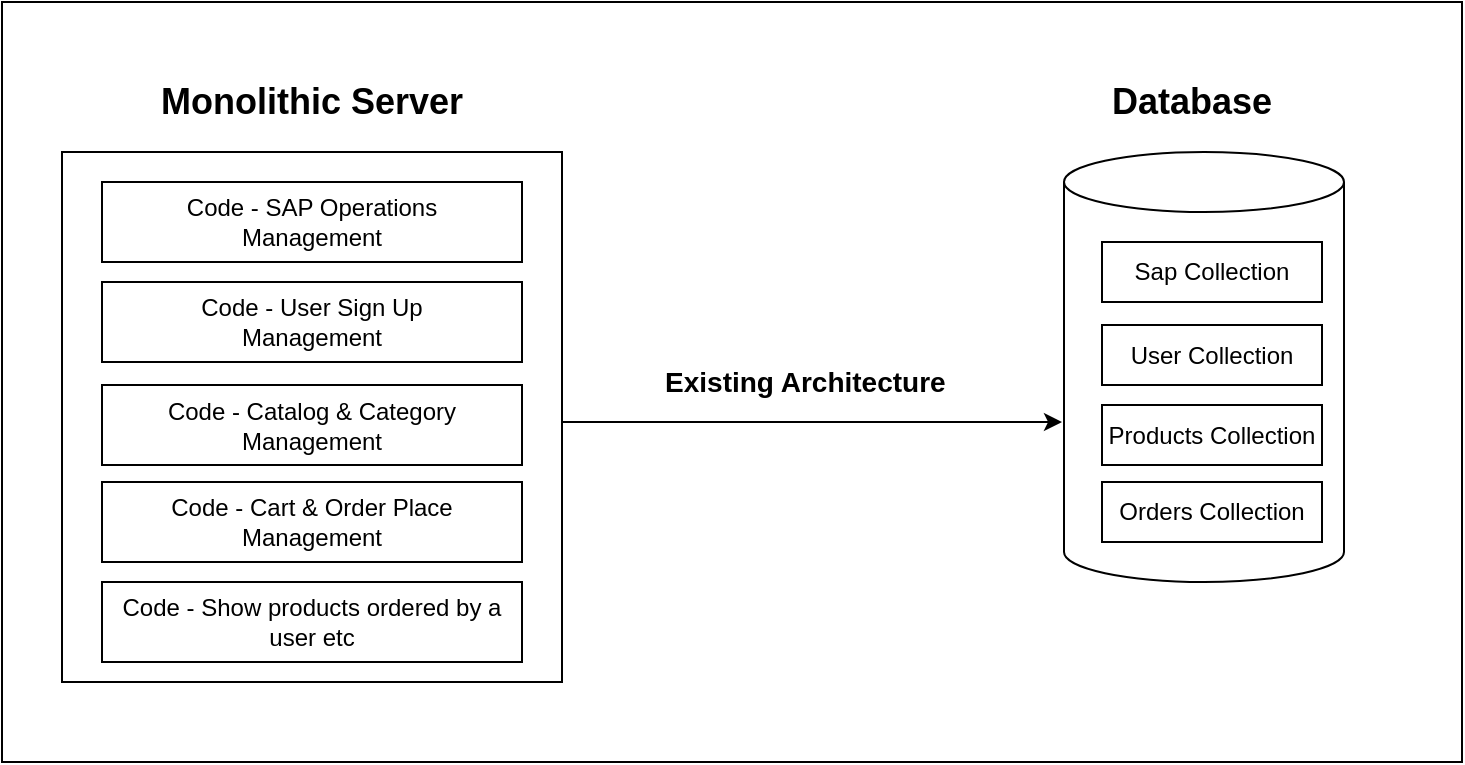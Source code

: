 <mxfile version="15.0.6" type="github" pages="7">
  <diagram id="RQTpZrV_3dNGmgOiUjFt" name="Monolythic">
    <mxGraphModel dx="1370" dy="913" grid="1" gridSize="10" guides="1" tooltips="1" connect="1" arrows="1" fold="1" page="1" pageScale="1" pageWidth="1169" pageHeight="827" math="0" shadow="0">
      <root>
        <mxCell id="0" />
        <mxCell id="1" parent="0" />
        <mxCell id="S8abGQb_4WX1yg5Xlo2L-37" value="&amp;nbsp;&amp;nbsp;&amp;nbsp;&amp;nbsp;&amp;nbsp;&amp;nbsp;&amp;nbsp;&amp;nbsp;&amp;nbsp;&amp;nbsp;&amp;nbsp;&amp;nbsp;&amp;nbsp;&amp;nbsp;&amp;nbsp;&amp;nbsp;&amp;nbsp;&amp;nbsp;&amp;nbsp;&amp;nbsp;&amp;nbsp; &lt;font style=&quot;font-size: 14px&quot;&gt;&lt;b&gt;Existing Architecture&lt;br&gt;&lt;/b&gt;&lt;/font&gt;" style="rounded=0;whiteSpace=wrap;html=1;fillColor=none;" vertex="1" parent="1">
          <mxGeometry x="210" y="180" width="730" height="380" as="geometry" />
        </mxCell>
        <mxCell id="S8abGQb_4WX1yg5Xlo2L-12" style="edgeStyle=orthogonalEdgeStyle;rounded=0;orthogonalLoop=1;jettySize=auto;html=1;" edge="1" parent="1" source="S8abGQb_4WX1yg5Xlo2L-11">
          <mxGeometry relative="1" as="geometry">
            <mxPoint x="740" y="390" as="targetPoint" />
            <Array as="points">
              <mxPoint x="552" y="390" />
              <mxPoint x="552" y="390" />
            </Array>
          </mxGeometry>
        </mxCell>
        <mxCell id="S8abGQb_4WX1yg5Xlo2L-11" value="" style="rounded=0;whiteSpace=wrap;html=1;" vertex="1" parent="1">
          <mxGeometry x="240" y="255" width="250" height="265" as="geometry" />
        </mxCell>
        <mxCell id="S8abGQb_4WX1yg5Xlo2L-2" value="" style="shape=cylinder3;whiteSpace=wrap;html=1;boundedLbl=1;backgroundOutline=1;size=15;" vertex="1" parent="1">
          <mxGeometry x="741" y="255" width="140" height="215" as="geometry" />
        </mxCell>
        <mxCell id="S8abGQb_4WX1yg5Xlo2L-3" value="&lt;font style=&quot;font-size: 18px&quot;&gt;&lt;b&gt;Monolithic Server&lt;br&gt;&lt;/b&gt;&lt;/font&gt;" style="text;html=1;strokeColor=none;fillColor=none;align=center;verticalAlign=middle;whiteSpace=wrap;rounded=0;" vertex="1" parent="1">
          <mxGeometry x="230" y="220" width="270" height="20" as="geometry" />
        </mxCell>
        <mxCell id="S8abGQb_4WX1yg5Xlo2L-4" value="&lt;font style=&quot;font-size: 18px&quot;&gt;&lt;b&gt;Database&lt;/b&gt;&lt;/font&gt;" style="text;html=1;strokeColor=none;fillColor=none;align=center;verticalAlign=middle;whiteSpace=wrap;rounded=0;" vertex="1" parent="1">
          <mxGeometry x="670" y="220" width="270" height="20" as="geometry" />
        </mxCell>
        <mxCell id="S8abGQb_4WX1yg5Xlo2L-5" value="&lt;div&gt;Code - SAP Operations &lt;br&gt;&lt;/div&gt;&lt;div&gt;Management&lt;/div&gt;" style="rounded=0;whiteSpace=wrap;html=1;" vertex="1" parent="1">
          <mxGeometry x="260" y="270" width="210" height="40" as="geometry" />
        </mxCell>
        <mxCell id="S8abGQb_4WX1yg5Xlo2L-8" value="Code - Catalog &amp;amp; Category Management" style="rounded=0;whiteSpace=wrap;html=1;" vertex="1" parent="1">
          <mxGeometry x="260" y="371.5" width="210" height="40" as="geometry" />
        </mxCell>
        <mxCell id="S8abGQb_4WX1yg5Xlo2L-9" value="Code - Cart &amp;amp; Order Place Management" style="rounded=0;whiteSpace=wrap;html=1;" vertex="1" parent="1">
          <mxGeometry x="260" y="420" width="210" height="40" as="geometry" />
        </mxCell>
        <mxCell id="S8abGQb_4WX1yg5Xlo2L-10" value="Code - Show products ordered by a user etc" style="rounded=0;whiteSpace=wrap;html=1;" vertex="1" parent="1">
          <mxGeometry x="260" y="470" width="210" height="40" as="geometry" />
        </mxCell>
        <mxCell id="S8abGQb_4WX1yg5Xlo2L-13" value="Sap Collection" style="rounded=0;whiteSpace=wrap;html=1;" vertex="1" parent="1">
          <mxGeometry x="760" y="300" width="110" height="30" as="geometry" />
        </mxCell>
        <mxCell id="S8abGQb_4WX1yg5Xlo2L-14" value="&lt;div&gt;Code - User Sign Up&lt;/div&gt;&lt;div&gt; Management&lt;/div&gt;" style="rounded=0;whiteSpace=wrap;html=1;" vertex="1" parent="1">
          <mxGeometry x="260" y="320" width="210" height="40" as="geometry" />
        </mxCell>
        <mxCell id="S8abGQb_4WX1yg5Xlo2L-16" value="User Collection" style="rounded=0;whiteSpace=wrap;html=1;" vertex="1" parent="1">
          <mxGeometry x="760" y="341.5" width="110" height="30" as="geometry" />
        </mxCell>
        <mxCell id="S8abGQb_4WX1yg5Xlo2L-17" value="Products Collection" style="rounded=0;whiteSpace=wrap;html=1;" vertex="1" parent="1">
          <mxGeometry x="760" y="381.5" width="110" height="30" as="geometry" />
        </mxCell>
        <mxCell id="S8abGQb_4WX1yg5Xlo2L-18" value="Orders Collection" style="rounded=0;whiteSpace=wrap;html=1;" vertex="1" parent="1">
          <mxGeometry x="760" y="420" width="110" height="30" as="geometry" />
        </mxCell>
      </root>
    </mxGraphModel>
  </diagram>
  <diagram id="FWEAWTfLi4geh9rOWPEp" name="Microservices">
    <mxGraphModel dx="2283" dy="2349" grid="1" gridSize="10" guides="1" tooltips="1" connect="1" arrows="1" fold="1" page="1" pageScale="1" pageWidth="1169" pageHeight="827" math="0" shadow="0">
      <root>
        <mxCell id="ZWakZsYpiJ1YIIX4cMkD-0" />
        <mxCell id="ZWakZsYpiJ1YIIX4cMkD-1" parent="ZWakZsYpiJ1YIIX4cMkD-0" />
        <mxCell id="FQ49ZJhGfVUmQgV_Jn9_-28" value="" style="rounded=0;whiteSpace=wrap;html=1;fillColor=none;" vertex="1" parent="ZWakZsYpiJ1YIIX4cMkD-1">
          <mxGeometry x="35" y="-750" width="1100" height="720" as="geometry" />
        </mxCell>
        <mxCell id="FQ49ZJhGfVUmQgV_Jn9_-0" style="edgeStyle=orthogonalEdgeStyle;rounded=0;orthogonalLoop=1;jettySize=auto;html=1;" edge="1" parent="ZWakZsYpiJ1YIIX4cMkD-1" source="FQ49ZJhGfVUmQgV_Jn9_-1">
          <mxGeometry relative="1" as="geometry">
            <mxPoint x="885" y="-670" as="targetPoint" />
          </mxGeometry>
        </mxCell>
        <mxCell id="FQ49ZJhGfVUmQgV_Jn9_-1" value="" style="rounded=0;whiteSpace=wrap;html=1;" vertex="1" parent="ZWakZsYpiJ1YIIX4cMkD-1">
          <mxGeometry x="315" y="-700" width="370" height="60" as="geometry" />
        </mxCell>
        <mxCell id="FQ49ZJhGfVUmQgV_Jn9_-2" value="&lt;div&gt;Code - SAP Operations &lt;br&gt;&lt;/div&gt;&lt;div&gt;Management&lt;/div&gt;" style="rounded=0;whiteSpace=wrap;html=1;" vertex="1" parent="ZWakZsYpiJ1YIIX4cMkD-1">
          <mxGeometry x="465" y="-690" width="210" height="40" as="geometry" />
        </mxCell>
        <mxCell id="FQ49ZJhGfVUmQgV_Jn9_-3" value="&lt;font style=&quot;font-size: 14px&quot;&gt;&lt;b&gt;Service A&lt;/b&gt;&lt;/font&gt;" style="text;html=1;strokeColor=none;fillColor=none;align=center;verticalAlign=middle;whiteSpace=wrap;rounded=0;" vertex="1" parent="ZWakZsYpiJ1YIIX4cMkD-1">
          <mxGeometry x="335" y="-680" width="90" height="20" as="geometry" />
        </mxCell>
        <mxCell id="FQ49ZJhGfVUmQgV_Jn9_-4" value="" style="rounded=0;whiteSpace=wrap;html=1;" vertex="1" parent="ZWakZsYpiJ1YIIX4cMkD-1">
          <mxGeometry x="315" y="-565" width="370" height="60" as="geometry" />
        </mxCell>
        <mxCell id="FQ49ZJhGfVUmQgV_Jn9_-5" style="edgeStyle=orthogonalEdgeStyle;rounded=0;orthogonalLoop=1;jettySize=auto;html=1;entryX=0;entryY=0.571;entryDx=0;entryDy=0;entryPerimeter=0;" edge="1" parent="ZWakZsYpiJ1YIIX4cMkD-1" source="FQ49ZJhGfVUmQgV_Jn9_-6" target="FQ49ZJhGfVUmQgV_Jn9_-21">
          <mxGeometry relative="1" as="geometry" />
        </mxCell>
        <mxCell id="FQ49ZJhGfVUmQgV_Jn9_-6" value="&lt;div&gt;Code - User Sign Up&lt;/div&gt;&lt;div&gt; Management&lt;/div&gt;" style="rounded=0;whiteSpace=wrap;html=1;" vertex="1" parent="ZWakZsYpiJ1YIIX4cMkD-1">
          <mxGeometry x="465" y="-555" width="210" height="40" as="geometry" />
        </mxCell>
        <mxCell id="FQ49ZJhGfVUmQgV_Jn9_-7" value="&lt;font style=&quot;font-size: 14px&quot;&gt;&lt;b&gt;Service B&lt;br&gt;&lt;/b&gt;&lt;/font&gt;" style="text;html=1;strokeColor=none;fillColor=none;align=center;verticalAlign=middle;whiteSpace=wrap;rounded=0;" vertex="1" parent="ZWakZsYpiJ1YIIX4cMkD-1">
          <mxGeometry x="335" y="-545" width="90" height="20" as="geometry" />
        </mxCell>
        <mxCell id="FQ49ZJhGfVUmQgV_Jn9_-8" style="edgeStyle=orthogonalEdgeStyle;rounded=0;orthogonalLoop=1;jettySize=auto;html=1;" edge="1" parent="ZWakZsYpiJ1YIIX4cMkD-1" source="FQ49ZJhGfVUmQgV_Jn9_-9">
          <mxGeometry relative="1" as="geometry">
            <mxPoint x="885" y="-402.5" as="targetPoint" />
          </mxGeometry>
        </mxCell>
        <mxCell id="FQ49ZJhGfVUmQgV_Jn9_-9" value="" style="rounded=0;whiteSpace=wrap;html=1;" vertex="1" parent="ZWakZsYpiJ1YIIX4cMkD-1">
          <mxGeometry x="315" y="-432.5" width="370" height="60" as="geometry" />
        </mxCell>
        <mxCell id="FQ49ZJhGfVUmQgV_Jn9_-10" value="Code - Catalog &amp;amp; Category Management" style="rounded=0;whiteSpace=wrap;html=1;" vertex="1" parent="ZWakZsYpiJ1YIIX4cMkD-1">
          <mxGeometry x="465" y="-422.5" width="210" height="40" as="geometry" />
        </mxCell>
        <mxCell id="FQ49ZJhGfVUmQgV_Jn9_-11" value="&lt;font style=&quot;font-size: 14px&quot;&gt;&lt;b&gt;Service C&lt;br&gt;&lt;/b&gt;&lt;/font&gt;" style="text;html=1;strokeColor=none;fillColor=none;align=center;verticalAlign=middle;whiteSpace=wrap;rounded=0;" vertex="1" parent="ZWakZsYpiJ1YIIX4cMkD-1">
          <mxGeometry x="335" y="-412.5" width="90" height="20" as="geometry" />
        </mxCell>
        <mxCell id="FQ49ZJhGfVUmQgV_Jn9_-12" style="edgeStyle=orthogonalEdgeStyle;rounded=0;orthogonalLoop=1;jettySize=auto;html=1;entryX=-0.014;entryY=0.571;entryDx=0;entryDy=0;entryPerimeter=0;" edge="1" parent="ZWakZsYpiJ1YIIX4cMkD-1" source="FQ49ZJhGfVUmQgV_Jn9_-13" target="FQ49ZJhGfVUmQgV_Jn9_-25">
          <mxGeometry relative="1" as="geometry" />
        </mxCell>
        <mxCell id="FQ49ZJhGfVUmQgV_Jn9_-13" value="" style="rounded=0;whiteSpace=wrap;html=1;" vertex="1" parent="ZWakZsYpiJ1YIIX4cMkD-1">
          <mxGeometry x="315" y="-280" width="370" height="60" as="geometry" />
        </mxCell>
        <mxCell id="FQ49ZJhGfVUmQgV_Jn9_-14" value="Code - Cart &amp;amp; Order Place Management" style="rounded=0;whiteSpace=wrap;html=1;" vertex="1" parent="ZWakZsYpiJ1YIIX4cMkD-1">
          <mxGeometry x="465" y="-270" width="210" height="40" as="geometry" />
        </mxCell>
        <mxCell id="FQ49ZJhGfVUmQgV_Jn9_-15" value="&lt;font style=&quot;font-size: 14px&quot;&gt;&lt;b&gt;Service D&lt;br&gt;&lt;/b&gt;&lt;/font&gt;" style="text;html=1;strokeColor=none;fillColor=none;align=center;verticalAlign=middle;whiteSpace=wrap;rounded=0;" vertex="1" parent="ZWakZsYpiJ1YIIX4cMkD-1">
          <mxGeometry x="335" y="-260" width="90" height="20" as="geometry" />
        </mxCell>
        <mxCell id="FQ49ZJhGfVUmQgV_Jn9_-16" value="" style="rounded=0;whiteSpace=wrap;html=1;" vertex="1" parent="ZWakZsYpiJ1YIIX4cMkD-1">
          <mxGeometry x="495" y="-137" width="370" height="60" as="geometry" />
        </mxCell>
        <mxCell id="FQ49ZJhGfVUmQgV_Jn9_-17" value="Code - Show products ordered by a user etc" style="rounded=0;whiteSpace=wrap;html=1;" vertex="1" parent="ZWakZsYpiJ1YIIX4cMkD-1">
          <mxGeometry x="645" y="-127" width="210" height="40" as="geometry" />
        </mxCell>
        <mxCell id="FQ49ZJhGfVUmQgV_Jn9_-18" value="&lt;font style=&quot;font-size: 14px&quot;&gt;&lt;b&gt;Service E&lt;br&gt;&lt;/b&gt;&lt;/font&gt;" style="text;html=1;strokeColor=none;fillColor=none;align=center;verticalAlign=middle;whiteSpace=wrap;rounded=0;" vertex="1" parent="ZWakZsYpiJ1YIIX4cMkD-1">
          <mxGeometry x="515" y="-117" width="90" height="20" as="geometry" />
        </mxCell>
        <mxCell id="FQ49ZJhGfVUmQgV_Jn9_-19" value="" style="shape=cylinder3;whiteSpace=wrap;html=1;boundedLbl=1;backgroundOutline=1;size=15;" vertex="1" parent="ZWakZsYpiJ1YIIX4cMkD-1">
          <mxGeometry x="887" y="-730" width="140" height="105" as="geometry" />
        </mxCell>
        <mxCell id="FQ49ZJhGfVUmQgV_Jn9_-20" value="Sap Collection" style="rounded=0;whiteSpace=wrap;html=1;" vertex="1" parent="ZWakZsYpiJ1YIIX4cMkD-1">
          <mxGeometry x="901" y="-685" width="110" height="30" as="geometry" />
        </mxCell>
        <mxCell id="FQ49ZJhGfVUmQgV_Jn9_-21" value="" style="shape=cylinder3;whiteSpace=wrap;html=1;boundedLbl=1;backgroundOutline=1;size=15;" vertex="1" parent="ZWakZsYpiJ1YIIX4cMkD-1">
          <mxGeometry x="884" y="-595" width="140" height="105" as="geometry" />
        </mxCell>
        <mxCell id="FQ49ZJhGfVUmQgV_Jn9_-22" value="User Collection" style="rounded=0;whiteSpace=wrap;html=1;" vertex="1" parent="ZWakZsYpiJ1YIIX4cMkD-1">
          <mxGeometry x="903" y="-550" width="110" height="30" as="geometry" />
        </mxCell>
        <mxCell id="FQ49ZJhGfVUmQgV_Jn9_-23" value="" style="shape=cylinder3;whiteSpace=wrap;html=1;boundedLbl=1;backgroundOutline=1;size=15;" vertex="1" parent="ZWakZsYpiJ1YIIX4cMkD-1">
          <mxGeometry x="886" y="-455" width="140" height="105" as="geometry" />
        </mxCell>
        <mxCell id="FQ49ZJhGfVUmQgV_Jn9_-24" value="Products Collection" style="rounded=0;whiteSpace=wrap;html=1;" vertex="1" parent="ZWakZsYpiJ1YIIX4cMkD-1">
          <mxGeometry x="905" y="-410" width="110" height="30" as="geometry" />
        </mxCell>
        <mxCell id="FQ49ZJhGfVUmQgV_Jn9_-25" value="" style="shape=cylinder3;whiteSpace=wrap;html=1;boundedLbl=1;backgroundOutline=1;size=15;" vertex="1" parent="ZWakZsYpiJ1YIIX4cMkD-1">
          <mxGeometry x="883" y="-310" width="140" height="105" as="geometry" />
        </mxCell>
        <mxCell id="FQ49ZJhGfVUmQgV_Jn9_-26" value="Orders Collection" style="rounded=0;whiteSpace=wrap;html=1;" vertex="1" parent="ZWakZsYpiJ1YIIX4cMkD-1">
          <mxGeometry x="902" y="-265" width="110" height="30" as="geometry" />
        </mxCell>
        <mxCell id="FQ49ZJhGfVUmQgV_Jn9_-27" value="&lt;div style=&quot;font-size: 14px&quot;&gt;&lt;font style=&quot;font-size: 14px&quot;&gt;Challenge here is &lt;br&gt;&lt;/font&gt;&lt;/div&gt;&lt;div style=&quot;font-size: 14px&quot;&gt;&lt;font style=&quot;font-size: 14px&quot;&gt;Service E requires&lt;/font&gt;&lt;/div&gt;&lt;div style=&quot;font-size: 14px&quot;&gt;&lt;font style=&quot;font-size: 14px&quot;&gt;data from all the&lt;/font&gt;&lt;/div&gt;&lt;div style=&quot;font-size: 14px&quot;&gt;&lt;font style=&quot;font-size: 14px&quot;&gt;services&lt;br&gt;&lt;/font&gt;&lt;/div&gt;" style="ellipse;shape=cloud;whiteSpace=wrap;html=1;fillColor=none;" vertex="1" parent="ZWakZsYpiJ1YIIX4cMkD-1">
          <mxGeometry x="265" y="-205" width="200" height="158" as="geometry" />
        </mxCell>
        <mxCell id="FQ49ZJhGfVUmQgV_Jn9_-29" value="&lt;font style=&quot;font-size: 20px&quot;&gt;&lt;b&gt;Microservices&lt;br&gt;&lt;/b&gt;&lt;/font&gt;" style="text;html=1;strokeColor=none;fillColor=none;align=center;verticalAlign=middle;whiteSpace=wrap;rounded=0;" vertex="1" parent="ZWakZsYpiJ1YIIX4cMkD-1">
          <mxGeometry x="465" y="-805" width="260" height="55" as="geometry" />
        </mxCell>
      </root>
    </mxGraphModel>
  </diagram>
  <diagram id="kIx78jOu9PLtCoZZ3pMs" name="Service Comunication">
    <mxGraphModel dx="3062" dy="1148" grid="1" gridSize="10" guides="1" tooltips="1" connect="1" arrows="1" fold="1" page="1" pageScale="1" pageWidth="1169" pageHeight="827" math="0" shadow="0">
      <root>
        <mxCell id="5Ze2pUfz8p1PkXSDdz7i-0" />
        <mxCell id="5Ze2pUfz8p1PkXSDdz7i-1" parent="5Ze2pUfz8p1PkXSDdz7i-0" />
        <mxCell id="sR192QdcNIq5e3xSTWXo-0" style="edgeStyle=orthogonalEdgeStyle;rounded=0;orthogonalLoop=1;jettySize=auto;html=1;exitX=1;exitY=0.5;exitDx=0;exitDy=0;fontSize=27;" edge="1" parent="5Ze2pUfz8p1PkXSDdz7i-1" source="sR192QdcNIq5e3xSTWXo-1" target="sR192QdcNIq5e3xSTWXo-3">
          <mxGeometry relative="1" as="geometry" />
        </mxCell>
        <mxCell id="sR192QdcNIq5e3xSTWXo-1" value="Sync" style="rounded=0;whiteSpace=wrap;html=1;fontSize=31;fillColor=#dae8fc;strokeColor=#6c8ebf;shadow=1;fontStyle=1" vertex="1" parent="5Ze2pUfz8p1PkXSDdz7i-1">
          <mxGeometry x="140" y="1095" width="200" height="85" as="geometry" />
        </mxCell>
        <mxCell id="sR192QdcNIq5e3xSTWXo-2" value="Async" style="rounded=0;whiteSpace=wrap;html=1;fontSize=31;fillColor=#dae8fc;strokeColor=#6c8ebf;shadow=1;fontStyle=1" vertex="1" parent="5Ze2pUfz8p1PkXSDdz7i-1">
          <mxGeometry x="140" y="1250" width="200" height="85" as="geometry" />
        </mxCell>
        <mxCell id="sR192QdcNIq5e3xSTWXo-3" value="Services communicate with each other using direct requests" style="rounded=0;whiteSpace=wrap;html=1;fontSize=26;shadow=1;" vertex="1" parent="5Ze2pUfz8p1PkXSDdz7i-1">
          <mxGeometry x="390" y="1095" width="580" height="85" as="geometry" />
        </mxCell>
        <mxCell id="sR192QdcNIq5e3xSTWXo-4" style="edgeStyle=orthogonalEdgeStyle;rounded=0;orthogonalLoop=1;jettySize=auto;html=1;exitX=1;exitY=0.5;exitDx=0;exitDy=0;fontSize=27;" edge="1" parent="5Ze2pUfz8p1PkXSDdz7i-1" target="sR192QdcNIq5e3xSTWXo-5">
          <mxGeometry relative="1" as="geometry">
            <mxPoint x="340" y="1292.5" as="sourcePoint" />
          </mxGeometry>
        </mxCell>
        <mxCell id="sR192QdcNIq5e3xSTWXo-5" value="Services communicate with each other using &lt;i&gt;events&lt;/i&gt;" style="rounded=0;whiteSpace=wrap;html=1;fontSize=26;shadow=1;" vertex="1" parent="5Ze2pUfz8p1PkXSDdz7i-1">
          <mxGeometry x="390" y="1250" width="580" height="85" as="geometry" />
        </mxCell>
        <mxCell id="sR192QdcNIq5e3xSTWXo-6" value="Communication Strategies Between Services" style="text;html=1;strokeColor=none;fillColor=none;align=center;verticalAlign=middle;whiteSpace=wrap;rounded=0;fontSize=27;fontStyle=1" vertex="1" parent="5Ze2pUfz8p1PkXSDdz7i-1">
          <mxGeometry x="270" y="1050" width="660" height="20" as="geometry" />
        </mxCell>
      </root>
    </mxGraphModel>
  </diagram>
  <diagram id="EweGdUyCnhBKa1e6hmyc" name="Sync Communication">
    <mxGraphModel dx="1837" dy="358" grid="1" gridSize="10" guides="1" tooltips="1" connect="1" arrows="1" fold="1" page="1" pageScale="1" pageWidth="1169" pageHeight="827" math="0" shadow="0">
      <root>
        <mxCell id="vYEnON7UG6nwijgs38ON-0" />
        <mxCell id="vYEnON7UG6nwijgs38ON-1" parent="vYEnON7UG6nwijgs38ON-0" />
        <mxCell id="9kIiEwFnA10sWUOQI_LD-0" style="edgeStyle=orthogonalEdgeStyle;rounded=0;orthogonalLoop=1;jettySize=auto;html=1;" edge="1" parent="vYEnON7UG6nwijgs38ON-1" source="9kIiEwFnA10sWUOQI_LD-1">
          <mxGeometry relative="1" as="geometry">
            <mxPoint x="1001.0" y="980" as="targetPoint" />
          </mxGeometry>
        </mxCell>
        <mxCell id="9kIiEwFnA10sWUOQI_LD-1" value="" style="rounded=0;whiteSpace=wrap;html=1;" vertex="1" parent="vYEnON7UG6nwijgs38ON-1">
          <mxGeometry x="431" y="950" width="370" height="60" as="geometry" />
        </mxCell>
        <mxCell id="9kIiEwFnA10sWUOQI_LD-2" value="&lt;div&gt;Code - SAP Operations &lt;br&gt;&lt;/div&gt;&lt;div&gt;Management&lt;/div&gt;" style="rounded=0;whiteSpace=wrap;html=1;" vertex="1" parent="vYEnON7UG6nwijgs38ON-1">
          <mxGeometry x="581" y="960" width="210" height="40" as="geometry" />
        </mxCell>
        <mxCell id="9kIiEwFnA10sWUOQI_LD-3" value="&lt;font style=&quot;font-size: 14px&quot;&gt;&lt;b&gt;Service A&lt;/b&gt;&lt;/font&gt;" style="text;html=1;strokeColor=none;fillColor=none;align=center;verticalAlign=middle;whiteSpace=wrap;rounded=0;" vertex="1" parent="vYEnON7UG6nwijgs38ON-1">
          <mxGeometry x="451" y="970" width="90" height="20" as="geometry" />
        </mxCell>
        <mxCell id="9kIiEwFnA10sWUOQI_LD-4" value="" style="rounded=0;whiteSpace=wrap;html=1;" vertex="1" parent="vYEnON7UG6nwijgs38ON-1">
          <mxGeometry x="431" y="1085" width="370" height="60" as="geometry" />
        </mxCell>
        <mxCell id="9kIiEwFnA10sWUOQI_LD-5" style="edgeStyle=orthogonalEdgeStyle;rounded=0;orthogonalLoop=1;jettySize=auto;html=1;entryX=0;entryY=0.571;entryDx=0;entryDy=0;entryPerimeter=0;" edge="1" parent="vYEnON7UG6nwijgs38ON-1" source="9kIiEwFnA10sWUOQI_LD-6" target="9kIiEwFnA10sWUOQI_LD-18">
          <mxGeometry relative="1" as="geometry" />
        </mxCell>
        <mxCell id="9kIiEwFnA10sWUOQI_LD-6" value="&lt;div&gt;Code - User Sign Up&lt;/div&gt;&lt;div&gt; Management&lt;/div&gt;" style="rounded=0;whiteSpace=wrap;html=1;" vertex="1" parent="vYEnON7UG6nwijgs38ON-1">
          <mxGeometry x="581" y="1095" width="210" height="40" as="geometry" />
        </mxCell>
        <mxCell id="9kIiEwFnA10sWUOQI_LD-7" value="&lt;font style=&quot;font-size: 14px&quot;&gt;&lt;b&gt;Service B&lt;br&gt;&lt;/b&gt;&lt;/font&gt;" style="text;html=1;strokeColor=none;fillColor=none;align=center;verticalAlign=middle;whiteSpace=wrap;rounded=0;" vertex="1" parent="vYEnON7UG6nwijgs38ON-1">
          <mxGeometry x="451" y="1105" width="90" height="20" as="geometry" />
        </mxCell>
        <mxCell id="9kIiEwFnA10sWUOQI_LD-8" style="edgeStyle=orthogonalEdgeStyle;rounded=0;orthogonalLoop=1;jettySize=auto;html=1;" edge="1" parent="vYEnON7UG6nwijgs38ON-1" source="9kIiEwFnA10sWUOQI_LD-9">
          <mxGeometry relative="1" as="geometry">
            <mxPoint x="1001.0" y="1247.5" as="targetPoint" />
          </mxGeometry>
        </mxCell>
        <mxCell id="9kIiEwFnA10sWUOQI_LD-9" value="" style="rounded=0;whiteSpace=wrap;html=1;" vertex="1" parent="vYEnON7UG6nwijgs38ON-1">
          <mxGeometry x="431" y="1217.5" width="370" height="60" as="geometry" />
        </mxCell>
        <mxCell id="9kIiEwFnA10sWUOQI_LD-10" value="Code - Catalog &amp;amp; Category Management" style="rounded=0;whiteSpace=wrap;html=1;" vertex="1" parent="vYEnON7UG6nwijgs38ON-1">
          <mxGeometry x="581" y="1227.5" width="210" height="40" as="geometry" />
        </mxCell>
        <mxCell id="9kIiEwFnA10sWUOQI_LD-11" value="&lt;font style=&quot;font-size: 14px&quot;&gt;&lt;b&gt;Service C&lt;br&gt;&lt;/b&gt;&lt;/font&gt;" style="text;html=1;strokeColor=none;fillColor=none;align=center;verticalAlign=middle;whiteSpace=wrap;rounded=0;" vertex="1" parent="vYEnON7UG6nwijgs38ON-1">
          <mxGeometry x="451" y="1237.5" width="90" height="20" as="geometry" />
        </mxCell>
        <mxCell id="9kIiEwFnA10sWUOQI_LD-12" style="edgeStyle=orthogonalEdgeStyle;rounded=0;orthogonalLoop=1;jettySize=auto;html=1;entryX=-0.014;entryY=0.571;entryDx=0;entryDy=0;entryPerimeter=0;" edge="1" parent="vYEnON7UG6nwijgs38ON-1" source="9kIiEwFnA10sWUOQI_LD-13" target="9kIiEwFnA10sWUOQI_LD-22">
          <mxGeometry relative="1" as="geometry" />
        </mxCell>
        <mxCell id="9kIiEwFnA10sWUOQI_LD-13" value="" style="rounded=0;whiteSpace=wrap;html=1;" vertex="1" parent="vYEnON7UG6nwijgs38ON-1">
          <mxGeometry x="431" y="1370" width="370" height="60" as="geometry" />
        </mxCell>
        <mxCell id="9kIiEwFnA10sWUOQI_LD-14" value="Code - Cart &amp;amp; Order Place Management" style="rounded=0;whiteSpace=wrap;html=1;" vertex="1" parent="vYEnON7UG6nwijgs38ON-1">
          <mxGeometry x="581" y="1380" width="210" height="40" as="geometry" />
        </mxCell>
        <mxCell id="9kIiEwFnA10sWUOQI_LD-15" value="&lt;font style=&quot;font-size: 14px&quot;&gt;&lt;b&gt;Service D&lt;br&gt;&lt;/b&gt;&lt;/font&gt;" style="text;html=1;strokeColor=none;fillColor=none;align=center;verticalAlign=middle;whiteSpace=wrap;rounded=0;" vertex="1" parent="vYEnON7UG6nwijgs38ON-1">
          <mxGeometry x="451" y="1390" width="90" height="20" as="geometry" />
        </mxCell>
        <mxCell id="9kIiEwFnA10sWUOQI_LD-16" value="" style="shape=cylinder3;whiteSpace=wrap;html=1;boundedLbl=1;backgroundOutline=1;size=15;" vertex="1" parent="vYEnON7UG6nwijgs38ON-1">
          <mxGeometry x="999" y="919.5" width="140" height="105" as="geometry" />
        </mxCell>
        <mxCell id="9kIiEwFnA10sWUOQI_LD-17" value="Sap Collection" style="rounded=0;whiteSpace=wrap;html=1;" vertex="1" parent="vYEnON7UG6nwijgs38ON-1">
          <mxGeometry x="1017" y="965" width="110" height="30" as="geometry" />
        </mxCell>
        <mxCell id="9kIiEwFnA10sWUOQI_LD-18" value="" style="shape=cylinder3;whiteSpace=wrap;html=1;boundedLbl=1;backgroundOutline=1;size=15;" vertex="1" parent="vYEnON7UG6nwijgs38ON-1">
          <mxGeometry x="1000" y="1055" width="140" height="105" as="geometry" />
        </mxCell>
        <mxCell id="9kIiEwFnA10sWUOQI_LD-19" value="User Collection" style="rounded=0;whiteSpace=wrap;html=1;" vertex="1" parent="vYEnON7UG6nwijgs38ON-1">
          <mxGeometry x="1019" y="1100" width="110" height="30" as="geometry" />
        </mxCell>
        <mxCell id="9kIiEwFnA10sWUOQI_LD-20" value="" style="shape=cylinder3;whiteSpace=wrap;html=1;boundedLbl=1;backgroundOutline=1;size=15;" vertex="1" parent="vYEnON7UG6nwijgs38ON-1">
          <mxGeometry x="1002" y="1195" width="140" height="105" as="geometry" />
        </mxCell>
        <mxCell id="9kIiEwFnA10sWUOQI_LD-21" value="Products Collection" style="rounded=0;whiteSpace=wrap;html=1;" vertex="1" parent="vYEnON7UG6nwijgs38ON-1">
          <mxGeometry x="1021" y="1240" width="110" height="30" as="geometry" />
        </mxCell>
        <mxCell id="9kIiEwFnA10sWUOQI_LD-22" value="" style="shape=cylinder3;whiteSpace=wrap;html=1;boundedLbl=1;backgroundOutline=1;size=15;" vertex="1" parent="vYEnON7UG6nwijgs38ON-1">
          <mxGeometry x="999" y="1340" width="140" height="105" as="geometry" />
        </mxCell>
        <mxCell id="9kIiEwFnA10sWUOQI_LD-23" value="Orders Collection" style="rounded=0;whiteSpace=wrap;html=1;" vertex="1" parent="vYEnON7UG6nwijgs38ON-1">
          <mxGeometry x="1018" y="1385" width="110" height="30" as="geometry" />
        </mxCell>
        <mxCell id="tQRHBLQHHI1tMtLxzq3_-0" value="Example of Sync communication" style="rounded=0;whiteSpace=wrap;html=1;shadow=1;fontSize=26;fillColor=#f5f5f5;strokeColor=#666666;fontColor=#333333;fontStyle=1" vertex="1" parent="vYEnON7UG6nwijgs38ON-1">
          <mxGeometry x="60" y="900" width="270" height="110" as="geometry" />
        </mxCell>
        <mxCell id="o_q6IqTYPeCXgjjSKY_g-7" style="edgeStyle=orthogonalEdgeStyle;rounded=0;orthogonalLoop=1;jettySize=auto;html=1;entryX=0;entryY=0.5;entryDx=0;entryDy=0;" edge="1" parent="vYEnON7UG6nwijgs38ON-1" source="o_q6IqTYPeCXgjjSKY_g-0" target="9kIiEwFnA10sWUOQI_LD-4">
          <mxGeometry relative="1" as="geometry" />
        </mxCell>
        <mxCell id="o_q6IqTYPeCXgjjSKY_g-9" style="edgeStyle=orthogonalEdgeStyle;rounded=0;orthogonalLoop=1;jettySize=auto;html=1;exitX=1;exitY=0.5;exitDx=0;exitDy=0;entryX=0;entryY=0.5;entryDx=0;entryDy=0;" edge="1" parent="vYEnON7UG6nwijgs38ON-1" source="o_q6IqTYPeCXgjjSKY_g-0" target="9kIiEwFnA10sWUOQI_LD-9">
          <mxGeometry relative="1" as="geometry" />
        </mxCell>
        <mxCell id="ALaLIR2X--_M_HYxmrMn-0" style="edgeStyle=orthogonalEdgeStyle;rounded=0;orthogonalLoop=1;jettySize=auto;html=1;exitX=1;exitY=0.5;exitDx=0;exitDy=0;entryX=0;entryY=0.5;entryDx=0;entryDy=0;" edge="1" parent="vYEnON7UG6nwijgs38ON-1" source="o_q6IqTYPeCXgjjSKY_g-0" target="9kIiEwFnA10sWUOQI_LD-13">
          <mxGeometry relative="1" as="geometry" />
        </mxCell>
        <mxCell id="ALaLIR2X--_M_HYxmrMn-1" style="edgeStyle=orthogonalEdgeStyle;rounded=0;orthogonalLoop=1;jettySize=auto;html=1;exitX=1;exitY=0.5;exitDx=0;exitDy=0;entryX=0;entryY=0.5;entryDx=0;entryDy=0;" edge="1" parent="vYEnON7UG6nwijgs38ON-1" source="o_q6IqTYPeCXgjjSKY_g-0" target="9kIiEwFnA10sWUOQI_LD-1">
          <mxGeometry relative="1" as="geometry" />
        </mxCell>
        <mxCell id="o_q6IqTYPeCXgjjSKY_g-0" value="" style="rounded=0;whiteSpace=wrap;html=1;" vertex="1" parent="vYEnON7UG6nwijgs38ON-1">
          <mxGeometry x="141" y="1150" width="230" height="77.5" as="geometry" />
        </mxCell>
        <mxCell id="o_q6IqTYPeCXgjjSKY_g-1" value="Code - Show products ordered by a user etc" style="rounded=0;whiteSpace=wrap;html=1;" vertex="1" parent="vYEnON7UG6nwijgs38ON-1">
          <mxGeometry x="151" y="1177.5" width="210" height="40" as="geometry" />
        </mxCell>
        <mxCell id="o_q6IqTYPeCXgjjSKY_g-2" value="&lt;font style=&quot;font-size: 14px&quot;&gt;&lt;b&gt;Service E&lt;br&gt;&lt;/b&gt;&lt;/font&gt;" style="text;html=1;strokeColor=none;fillColor=none;align=center;verticalAlign=middle;whiteSpace=wrap;rounded=0;" vertex="1" parent="vYEnON7UG6nwijgs38ON-1">
          <mxGeometry x="211" y="1155" width="90" height="20" as="geometry" />
        </mxCell>
        <mxCell id="o_q6IqTYPeCXgjjSKY_g-3" value="" style="rounded=0;whiteSpace=wrap;html=1;fillColor=none;" vertex="1" parent="vYEnON7UG6nwijgs38ON-1">
          <mxGeometry x="11" y="1170" width="120" height="30" as="geometry" />
        </mxCell>
        <mxCell id="o_q6IqTYPeCXgjjSKY_g-4" value="&lt;font style=&quot;font-size: 16px&quot;&gt;&lt;b&gt;Request&lt;/b&gt;&lt;/font&gt;" style="text;html=1;strokeColor=none;fillColor=none;align=center;verticalAlign=middle;whiteSpace=wrap;rounded=0;" vertex="1" parent="vYEnON7UG6nwijgs38ON-1">
          <mxGeometry x="24" y="1174.5" width="90" height="20" as="geometry" />
        </mxCell>
      </root>
    </mxGraphModel>
  </diagram>
  <diagram name="|Async Communication" id="QgRSjdcOG48fe8_6fI82">
    <mxGraphModel dx="1837" dy="358" grid="1" gridSize="10" guides="1" tooltips="1" connect="1" arrows="1" fold="1" page="1" pageScale="1" pageWidth="1169" pageHeight="827" math="0" shadow="0">
      <root>
        <mxCell id="CxHQ4CJ8tp16KM1aunx_-0" />
        <mxCell id="CxHQ4CJ8tp16KM1aunx_-1" parent="CxHQ4CJ8tp16KM1aunx_-0" />
        <mxCell id="CxHQ4CJ8tp16KM1aunx_-2" style="edgeStyle=orthogonalEdgeStyle;rounded=0;orthogonalLoop=1;jettySize=auto;html=1;" edge="1" parent="CxHQ4CJ8tp16KM1aunx_-1" source="CxHQ4CJ8tp16KM1aunx_-3">
          <mxGeometry relative="1" as="geometry">
            <mxPoint x="740" y="1070" as="targetPoint" />
          </mxGeometry>
        </mxCell>
        <mxCell id="CxHQ4CJ8tp16KM1aunx_-3" value="" style="rounded=0;whiteSpace=wrap;html=1;" vertex="1" parent="CxHQ4CJ8tp16KM1aunx_-1">
          <mxGeometry x="60" y="1040" width="370" height="60" as="geometry" />
        </mxCell>
        <mxCell id="CxHQ4CJ8tp16KM1aunx_-4" value="&lt;div&gt;Code - SAP Operations &lt;br&gt;&lt;/div&gt;&lt;div&gt;Management&lt;/div&gt;" style="rounded=0;whiteSpace=wrap;html=1;" vertex="1" parent="CxHQ4CJ8tp16KM1aunx_-1">
          <mxGeometry x="210" y="1050" width="210" height="40" as="geometry" />
        </mxCell>
        <mxCell id="CxHQ4CJ8tp16KM1aunx_-5" value="&lt;font style=&quot;font-size: 14px&quot;&gt;&lt;b&gt;Service A&lt;/b&gt;&lt;/font&gt;" style="text;html=1;strokeColor=none;fillColor=none;align=center;verticalAlign=middle;whiteSpace=wrap;rounded=0;" vertex="1" parent="CxHQ4CJ8tp16KM1aunx_-1">
          <mxGeometry x="80" y="1060" width="90" height="20" as="geometry" />
        </mxCell>
        <mxCell id="CxHQ4CJ8tp16KM1aunx_-6" value="" style="rounded=0;whiteSpace=wrap;html=1;" vertex="1" parent="CxHQ4CJ8tp16KM1aunx_-1">
          <mxGeometry x="60" y="1135" width="370" height="60" as="geometry" />
        </mxCell>
        <mxCell id="CxHQ4CJ8tp16KM1aunx_-8" value="&lt;div&gt;Code - User Sign Up&lt;/div&gt;&lt;div&gt; Management&lt;/div&gt;" style="rounded=0;whiteSpace=wrap;html=1;" vertex="1" parent="CxHQ4CJ8tp16KM1aunx_-1">
          <mxGeometry x="210" y="1145" width="210" height="40" as="geometry" />
        </mxCell>
        <mxCell id="CxHQ4CJ8tp16KM1aunx_-9" value="&lt;font style=&quot;font-size: 14px&quot;&gt;&lt;b&gt;Service B&lt;br&gt;&lt;/b&gt;&lt;/font&gt;" style="text;html=1;strokeColor=none;fillColor=none;align=center;verticalAlign=middle;whiteSpace=wrap;rounded=0;" vertex="1" parent="CxHQ4CJ8tp16KM1aunx_-1">
          <mxGeometry x="80" y="1155" width="90" height="20" as="geometry" />
        </mxCell>
        <mxCell id="CxHQ4CJ8tp16KM1aunx_-11" value="" style="rounded=0;whiteSpace=wrap;html=1;" vertex="1" parent="CxHQ4CJ8tp16KM1aunx_-1">
          <mxGeometry x="60" y="1231" width="370" height="60" as="geometry" />
        </mxCell>
        <mxCell id="CxHQ4CJ8tp16KM1aunx_-12" value="Code - Catalog &amp;amp; Category Management" style="rounded=0;whiteSpace=wrap;html=1;" vertex="1" parent="CxHQ4CJ8tp16KM1aunx_-1">
          <mxGeometry x="210" y="1241" width="210" height="40" as="geometry" />
        </mxCell>
        <mxCell id="CxHQ4CJ8tp16KM1aunx_-13" value="&lt;font style=&quot;font-size: 14px&quot;&gt;&lt;b&gt;Service C&lt;br&gt;&lt;/b&gt;&lt;/font&gt;" style="text;html=1;strokeColor=none;fillColor=none;align=center;verticalAlign=middle;whiteSpace=wrap;rounded=0;" vertex="1" parent="CxHQ4CJ8tp16KM1aunx_-1">
          <mxGeometry x="80" y="1251" width="90" height="20" as="geometry" />
        </mxCell>
        <mxCell id="CxHQ4CJ8tp16KM1aunx_-15" value="" style="rounded=0;whiteSpace=wrap;html=1;" vertex="1" parent="CxHQ4CJ8tp16KM1aunx_-1">
          <mxGeometry x="60" y="1320" width="370" height="60" as="geometry" />
        </mxCell>
        <mxCell id="CxHQ4CJ8tp16KM1aunx_-16" value="Code - Cart &amp;amp; Order Place Management" style="rounded=0;whiteSpace=wrap;html=1;" vertex="1" parent="CxHQ4CJ8tp16KM1aunx_-1">
          <mxGeometry x="210" y="1330" width="210" height="40" as="geometry" />
        </mxCell>
        <mxCell id="CxHQ4CJ8tp16KM1aunx_-17" value="&lt;font style=&quot;font-size: 14px&quot;&gt;&lt;b&gt;Service D&lt;br&gt;&lt;/b&gt;&lt;/font&gt;" style="text;html=1;strokeColor=none;fillColor=none;align=center;verticalAlign=middle;whiteSpace=wrap;rounded=0;" vertex="1" parent="CxHQ4CJ8tp16KM1aunx_-1">
          <mxGeometry x="80" y="1340" width="90" height="20" as="geometry" />
        </mxCell>
        <mxCell id="CxHQ4CJ8tp16KM1aunx_-26" value="Example of Async communication" style="rounded=0;whiteSpace=wrap;html=1;shadow=1;fontSize=26;fillColor=#f5f5f5;strokeColor=#666666;fontColor=#333333;fontStyle=1" vertex="1" parent="CxHQ4CJ8tp16KM1aunx_-1">
          <mxGeometry x="24" y="850" width="270" height="110" as="geometry" />
        </mxCell>
        <mxCell id="VVe6HzItPYOseaIKfQ3C-0" style="edgeStyle=orthogonalEdgeStyle;rounded=0;orthogonalLoop=1;jettySize=auto;html=1;" edge="1" parent="CxHQ4CJ8tp16KM1aunx_-1" source="VVe6HzItPYOseaIKfQ3C-1">
          <mxGeometry relative="1" as="geometry">
            <mxPoint x="740" y="1439" as="targetPoint" />
          </mxGeometry>
        </mxCell>
        <mxCell id="VVe6HzItPYOseaIKfQ3C-1" value="" style="rounded=0;whiteSpace=wrap;html=1;" vertex="1" parent="CxHQ4CJ8tp16KM1aunx_-1">
          <mxGeometry x="60" y="1410" width="370" height="60" as="geometry" />
        </mxCell>
        <mxCell id="VVe6HzItPYOseaIKfQ3C-2" value="Code - Show products ordered by a user etc" style="rounded=0;whiteSpace=wrap;html=1;" vertex="1" parent="CxHQ4CJ8tp16KM1aunx_-1">
          <mxGeometry x="210" y="1420" width="210" height="40" as="geometry" />
        </mxCell>
        <mxCell id="VVe6HzItPYOseaIKfQ3C-3" value="&lt;font style=&quot;font-size: 14px&quot;&gt;&lt;b&gt;Service E&lt;br&gt;&lt;/b&gt;&lt;/font&gt;" style="text;html=1;strokeColor=none;fillColor=none;align=center;verticalAlign=middle;whiteSpace=wrap;rounded=0;" vertex="1" parent="CxHQ4CJ8tp16KM1aunx_-1">
          <mxGeometry x="80" y="1430" width="90" height="20" as="geometry" />
        </mxCell>
        <mxCell id="VVe6HzItPYOseaIKfQ3C-7" style="edgeStyle=orthogonalEdgeStyle;rounded=0;orthogonalLoop=1;jettySize=auto;html=1;entryX=1.008;entryY=0.883;entryDx=0;entryDy=0;entryPerimeter=0;" edge="1" parent="CxHQ4CJ8tp16KM1aunx_-1" source="VVe6HzItPYOseaIKfQ3C-5" target="CxHQ4CJ8tp16KM1aunx_-3">
          <mxGeometry relative="1" as="geometry">
            <Array as="points">
              <mxPoint x="590" y="1160" />
              <mxPoint x="590" y="1093" />
            </Array>
          </mxGeometry>
        </mxCell>
        <mxCell id="VVe6HzItPYOseaIKfQ3C-9" style="edgeStyle=orthogonalEdgeStyle;rounded=0;orthogonalLoop=1;jettySize=auto;html=1;exitX=0;exitY=0.5;exitDx=0;exitDy=0;entryX=1;entryY=0.25;entryDx=0;entryDy=0;" edge="1" parent="CxHQ4CJ8tp16KM1aunx_-1" source="VVe6HzItPYOseaIKfQ3C-5" target="VVe6HzItPYOseaIKfQ3C-1">
          <mxGeometry relative="1" as="geometry">
            <Array as="points">
              <mxPoint x="750" y="1360" />
              <mxPoint x="590" y="1360" />
              <mxPoint x="590" y="1425" />
            </Array>
          </mxGeometry>
        </mxCell>
        <mxCell id="VVe6HzItPYOseaIKfQ3C-5" value="&lt;font style=&quot;font-size: 22px&quot;&gt;&lt;b&gt;Event Bus&lt;br&gt;&lt;/b&gt;&lt;/font&gt;" style="rounded=0;whiteSpace=wrap;html=1;fillColor=none;" vertex="1" parent="CxHQ4CJ8tp16KM1aunx_-1">
          <mxGeometry x="750" y="1000" width="360" height="520" as="geometry" />
        </mxCell>
      </root>
    </mxGraphModel>
  </diagram>
  <diagram id="3AieRTQmdzE48xpSFzDP" name="Async with replica">
    <mxGraphModel dx="2161" dy="1394" grid="1" gridSize="10" guides="1" tooltips="1" connect="1" arrows="1" fold="1" page="1" pageScale="1" pageWidth="1169" pageHeight="827" math="0" shadow="0">
      <root>
        <mxCell id="YxU6TQxnYUGQq_QCnP_x-0" />
        <mxCell id="YxU6TQxnYUGQq_QCnP_x-1" parent="YxU6TQxnYUGQq_QCnP_x-0" />
        <mxCell id="YxU6TQxnYUGQq_QCnP_x-2" value="Service B" style="rounded=0;whiteSpace=wrap;html=1;shadow=1;fontSize=20;fillColor=#f5f5f5;strokeColor=#666666;fontColor=#333333;fontStyle=1" vertex="1" parent="YxU6TQxnYUGQq_QCnP_x-1">
          <mxGeometry x="380" y="307" width="330" height="30" as="geometry" />
        </mxCell>
        <mxCell id="YxU6TQxnYUGQq_QCnP_x-3" value="Service C" style="rounded=0;whiteSpace=wrap;html=1;shadow=1;fontSize=20;fillColor=#f5f5f5;strokeColor=#666666;fontColor=#333333;fontStyle=1" vertex="1" parent="YxU6TQxnYUGQq_QCnP_x-1">
          <mxGeometry x="380" y="443" width="330" height="30" as="geometry" />
        </mxCell>
        <mxCell id="YxU6TQxnYUGQq_QCnP_x-4" value="Service A" style="rounded=0;whiteSpace=wrap;html=1;shadow=1;fontSize=20;fillColor=#f5f5f5;strokeColor=#666666;fontColor=#333333;fontStyle=1" vertex="1" parent="YxU6TQxnYUGQq_QCnP_x-1">
          <mxGeometry x="380" y="170" width="330" height="30" as="geometry" />
        </mxCell>
        <mxCell id="YxU6TQxnYUGQq_QCnP_x-5" style="edgeStyle=orthogonalEdgeStyle;rounded=0;orthogonalLoop=1;jettySize=auto;html=1;exitX=1;exitY=0.5;exitDx=0;exitDy=0;fontSize=20;" edge="1" parent="YxU6TQxnYUGQq_QCnP_x-1" source="YxU6TQxnYUGQq_QCnP_x-6" target="YxU6TQxnYUGQq_QCnP_x-15">
          <mxGeometry relative="1" as="geometry" />
        </mxCell>
        <mxCell id="YxU6TQxnYUGQq_QCnP_x-6" value="" style="rounded=0;whiteSpace=wrap;html=1;shadow=1;fontSize=28;fillColor=#f5f5f5;strokeColor=#666666;fontColor=#333333;" vertex="1" parent="YxU6TQxnYUGQq_QCnP_x-1">
          <mxGeometry x="380" y="200" width="330" height="80" as="geometry" />
        </mxCell>
        <mxCell id="YxU6TQxnYUGQq_QCnP_x-7" value="Code to sign up a user" style="rounded=0;whiteSpace=wrap;html=1;shadow=1;fontSize=21;fillColor=#dae8fc;strokeColor=#6c8ebf;" vertex="1" parent="YxU6TQxnYUGQq_QCnP_x-1">
          <mxGeometry x="390" y="210" width="306.25" height="55" as="geometry" />
        </mxCell>
        <mxCell id="YxU6TQxnYUGQq_QCnP_x-8" style="edgeStyle=orthogonalEdgeStyle;rounded=0;orthogonalLoop=1;jettySize=auto;html=1;exitX=1;exitY=0.5;exitDx=0;exitDy=0;fontSize=20;" edge="1" parent="YxU6TQxnYUGQq_QCnP_x-1" source="YxU6TQxnYUGQq_QCnP_x-9" target="YxU6TQxnYUGQq_QCnP_x-18">
          <mxGeometry relative="1" as="geometry" />
        </mxCell>
        <mxCell id="YxU6TQxnYUGQq_QCnP_x-9" value="" style="rounded=0;whiteSpace=wrap;html=1;shadow=1;fontSize=28;fillColor=#f5f5f5;strokeColor=#666666;fontColor=#333333;" vertex="1" parent="YxU6TQxnYUGQq_QCnP_x-1">
          <mxGeometry x="380" y="337" width="330" height="80" as="geometry" />
        </mxCell>
        <mxCell id="YxU6TQxnYUGQq_QCnP_x-10" style="edgeStyle=orthogonalEdgeStyle;rounded=0;orthogonalLoop=1;jettySize=auto;html=1;exitX=1;exitY=0.5;exitDx=0;exitDy=0;entryX=0;entryY=0.5;entryDx=0;entryDy=0;fontSize=20;" edge="1" parent="YxU6TQxnYUGQq_QCnP_x-1" source="YxU6TQxnYUGQq_QCnP_x-11" target="YxU6TQxnYUGQq_QCnP_x-21">
          <mxGeometry relative="1" as="geometry" />
        </mxCell>
        <mxCell id="YxU6TQxnYUGQq_QCnP_x-11" value="" style="rounded=0;whiteSpace=wrap;html=1;shadow=1;fontSize=28;fillColor=#f5f5f5;strokeColor=#666666;fontColor=#333333;" vertex="1" parent="YxU6TQxnYUGQq_QCnP_x-1">
          <mxGeometry x="380" y="473" width="330" height="80" as="geometry" />
        </mxCell>
        <mxCell id="YxU6TQxnYUGQq_QCnP_x-12" value="Code to list available products" style="rounded=0;whiteSpace=wrap;html=1;shadow=1;fontSize=21;fillColor=#ffe6cc;strokeColor=#d79b00;" vertex="1" parent="YxU6TQxnYUGQq_QCnP_x-1">
          <mxGeometry x="389.38" y="345" width="306.25" height="55" as="geometry" />
        </mxCell>
        <mxCell id="YxU6TQxnYUGQq_QCnP_x-13" value="Code to purchase a product" style="rounded=0;whiteSpace=wrap;html=1;shadow=1;fontSize=21;fillColor=#d5e8d4;strokeColor=#82b366;" vertex="1" parent="YxU6TQxnYUGQq_QCnP_x-1">
          <mxGeometry x="390.64" y="485.5" width="306.25" height="55" as="geometry" />
        </mxCell>
        <mxCell id="YxU6TQxnYUGQq_QCnP_x-14" value="DB For Service A" style="rounded=0;whiteSpace=wrap;html=1;shadow=1;fontSize=20;fillColor=#f5f5f5;strokeColor=#666666;fontColor=#333333;fontStyle=1" vertex="1" parent="YxU6TQxnYUGQq_QCnP_x-1">
          <mxGeometry x="770" y="170" width="330" height="30" as="geometry" />
        </mxCell>
        <mxCell id="YxU6TQxnYUGQq_QCnP_x-15" value="" style="rounded=0;whiteSpace=wrap;html=1;shadow=1;fontSize=28;fillColor=#f5f5f5;strokeColor=#666666;fontColor=#333333;" vertex="1" parent="YxU6TQxnYUGQq_QCnP_x-1">
          <mxGeometry x="770" y="200" width="330" height="80" as="geometry" />
        </mxCell>
        <mxCell id="YxU6TQxnYUGQq_QCnP_x-16" value="User Collection" style="rounded=0;whiteSpace=wrap;html=1;shadow=1;fontSize=21;" vertex="1" parent="YxU6TQxnYUGQq_QCnP_x-1">
          <mxGeometry x="804" y="212.5" width="272.5" height="55" as="geometry" />
        </mxCell>
        <mxCell id="YxU6TQxnYUGQq_QCnP_x-17" value="DB For Service B" style="rounded=0;whiteSpace=wrap;html=1;shadow=1;fontSize=20;fillColor=#f5f5f5;strokeColor=#666666;fontColor=#333333;fontStyle=1" vertex="1" parent="YxU6TQxnYUGQq_QCnP_x-1">
          <mxGeometry x="770" y="307" width="330" height="30" as="geometry" />
        </mxCell>
        <mxCell id="YxU6TQxnYUGQq_QCnP_x-18" value="" style="rounded=0;whiteSpace=wrap;html=1;shadow=1;fontSize=28;fillColor=#f5f5f5;strokeColor=#666666;fontColor=#333333;" vertex="1" parent="YxU6TQxnYUGQq_QCnP_x-1">
          <mxGeometry x="770" y="337" width="330" height="80" as="geometry" />
        </mxCell>
        <mxCell id="YxU6TQxnYUGQq_QCnP_x-19" value="Products Collection" style="rounded=0;whiteSpace=wrap;html=1;shadow=1;fontSize=21;" vertex="1" parent="YxU6TQxnYUGQq_QCnP_x-1">
          <mxGeometry x="798.75" y="349.5" width="272.5" height="55" as="geometry" />
        </mxCell>
        <mxCell id="YxU6TQxnYUGQq_QCnP_x-20" value="DB For Service C" style="rounded=0;whiteSpace=wrap;html=1;shadow=1;fontSize=20;fillColor=#f5f5f5;strokeColor=#666666;fontColor=#333333;fontStyle=1" vertex="1" parent="YxU6TQxnYUGQq_QCnP_x-1">
          <mxGeometry x="770" y="443" width="330" height="30" as="geometry" />
        </mxCell>
        <mxCell id="YxU6TQxnYUGQq_QCnP_x-21" value="" style="rounded=0;whiteSpace=wrap;html=1;shadow=1;fontSize=28;fillColor=#f5f5f5;strokeColor=#666666;fontColor=#333333;" vertex="1" parent="YxU6TQxnYUGQq_QCnP_x-1">
          <mxGeometry x="770" y="473" width="330" height="80" as="geometry" />
        </mxCell>
        <mxCell id="YxU6TQxnYUGQq_QCnP_x-22" value="Orders Collection" style="rounded=0;whiteSpace=wrap;html=1;shadow=1;fontSize=21;" vertex="1" parent="YxU6TQxnYUGQq_QCnP_x-1">
          <mxGeometry x="798.75" y="485.5" width="272.5" height="55" as="geometry" />
        </mxCell>
        <mxCell id="YxU6TQxnYUGQq_QCnP_x-23" value="Service D" style="rounded=0;whiteSpace=wrap;html=1;shadow=1;fontSize=20;fillColor=#f5f5f5;strokeColor=#666666;fontColor=#333333;fontStyle=1" vertex="1" parent="YxU6TQxnYUGQq_QCnP_x-1">
          <mxGeometry x="380" y="590" width="330" height="30" as="geometry" />
        </mxCell>
        <mxCell id="YxU6TQxnYUGQq_QCnP_x-24" value="" style="rounded=0;whiteSpace=wrap;html=1;shadow=1;fontSize=28;fillColor=#f5f5f5;strokeColor=#666666;fontColor=#333333;" vertex="1" parent="YxU6TQxnYUGQq_QCnP_x-1">
          <mxGeometry x="380" y="620" width="330" height="80" as="geometry" />
        </mxCell>
        <mxCell id="YxU6TQxnYUGQq_QCnP_x-25" value="Code to show products ordered by a particular user" style="rounded=0;whiteSpace=wrap;html=1;shadow=1;fontSize=21;fillColor=#f8cecc;strokeColor=#b85450;" vertex="1" parent="YxU6TQxnYUGQq_QCnP_x-1">
          <mxGeometry x="391.88" y="632.5" width="306.25" height="55" as="geometry" />
        </mxCell>
        <mxCell id="YxU6TQxnYUGQq_QCnP_x-26" style="edgeStyle=orthogonalEdgeStyle;rounded=0;orthogonalLoop=1;jettySize=auto;html=1;exitX=1;exitY=0.5;exitDx=0;exitDy=0;entryX=0;entryY=0.5;entryDx=0;entryDy=0;fontSize=8;" edge="1" parent="YxU6TQxnYUGQq_QCnP_x-1" source="YxU6TQxnYUGQq_QCnP_x-27" target="YxU6TQxnYUGQq_QCnP_x-11">
          <mxGeometry relative="1" as="geometry" />
        </mxCell>
        <mxCell id="YxU6TQxnYUGQq_QCnP_x-27" value="&lt;b&gt;Request to create an order&lt;/b&gt;" style="rounded=0;whiteSpace=wrap;html=1;shadow=1;fontSize=21;fillColor=#f8cecc;strokeColor=#b85450;" vertex="1" parent="YxU6TQxnYUGQq_QCnP_x-1">
          <mxGeometry x="30" y="485.5" width="310" height="55" as="geometry" />
        </mxCell>
        <mxCell id="YxU6TQxnYUGQq_QCnP_x-28" style="edgeStyle=orthogonalEdgeStyle;rounded=0;orthogonalLoop=1;jettySize=auto;html=1;exitX=1;exitY=0.5;exitDx=0;exitDy=0;entryX=0;entryY=0.5;entryDx=0;entryDy=0;fontSize=8;" edge="1" parent="YxU6TQxnYUGQq_QCnP_x-1" source="YxU6TQxnYUGQq_QCnP_x-29" target="YxU6TQxnYUGQq_QCnP_x-9">
          <mxGeometry relative="1" as="geometry" />
        </mxCell>
        <mxCell id="YxU6TQxnYUGQq_QCnP_x-29" value="&lt;b&gt;Request to create a product&lt;/b&gt;" style="rounded=0;whiteSpace=wrap;html=1;shadow=1;fontSize=21;fillColor=#f8cecc;strokeColor=#b85450;" vertex="1" parent="YxU6TQxnYUGQq_QCnP_x-1">
          <mxGeometry x="30" y="349.5" width="310" height="55" as="geometry" />
        </mxCell>
        <mxCell id="YxU6TQxnYUGQq_QCnP_x-30" style="edgeStyle=orthogonalEdgeStyle;rounded=0;orthogonalLoop=1;jettySize=auto;html=1;exitX=1;exitY=0.5;exitDx=0;exitDy=0;entryX=0;entryY=0.5;entryDx=0;entryDy=0;fontSize=8;" edge="1" parent="YxU6TQxnYUGQq_QCnP_x-1" source="YxU6TQxnYUGQq_QCnP_x-31" target="YxU6TQxnYUGQq_QCnP_x-6">
          <mxGeometry relative="1" as="geometry" />
        </mxCell>
        <mxCell id="YxU6TQxnYUGQq_QCnP_x-31" value="&lt;b&gt;Request to sign up&lt;/b&gt;" style="rounded=0;whiteSpace=wrap;html=1;shadow=1;fontSize=21;fillColor=#f8cecc;strokeColor=#b85450;" vertex="1" parent="YxU6TQxnYUGQq_QCnP_x-1">
          <mxGeometry x="30" y="212.5" width="310" height="55" as="geometry" />
        </mxCell>
        <mxCell id="YxU6TQxnYUGQq_QCnP_x-32" style="edgeStyle=orthogonalEdgeStyle;rounded=0;orthogonalLoop=1;jettySize=auto;html=1;exitX=1;exitY=0.5;exitDx=0;exitDy=0;entryX=0;entryY=0.5;entryDx=0;entryDy=0;fontSize=20;" edge="1" parent="YxU6TQxnYUGQq_QCnP_x-1" target="YxU6TQxnYUGQq_QCnP_x-34">
          <mxGeometry relative="1" as="geometry">
            <mxPoint x="710" y="660" as="sourcePoint" />
          </mxGeometry>
        </mxCell>
        <mxCell id="YxU6TQxnYUGQq_QCnP_x-33" value="DB For Service D" style="rounded=0;whiteSpace=wrap;html=1;shadow=1;fontSize=20;fillColor=#f5f5f5;strokeColor=#666666;fontColor=#333333;fontStyle=1" vertex="1" parent="YxU6TQxnYUGQq_QCnP_x-1">
          <mxGeometry x="770" y="590" width="330" height="30" as="geometry" />
        </mxCell>
        <mxCell id="YxU6TQxnYUGQq_QCnP_x-34" value="" style="rounded=0;whiteSpace=wrap;html=1;shadow=1;fontSize=28;fillColor=#f5f5f5;strokeColor=#666666;fontColor=#333333;" vertex="1" parent="YxU6TQxnYUGQq_QCnP_x-1">
          <mxGeometry x="770" y="620" width="330" height="80" as="geometry" />
        </mxCell>
        <mxCell id="YxU6TQxnYUGQq_QCnP_x-35" value="Users Collection" style="rounded=0;whiteSpace=wrap;html=1;shadow=1;fontSize=21;" vertex="1" parent="YxU6TQxnYUGQq_QCnP_x-1">
          <mxGeometry x="780" y="632.5" width="150" height="55" as="geometry" />
        </mxCell>
        <mxCell id="YxU6TQxnYUGQq_QCnP_x-36" value="Products Collection" style="rounded=0;whiteSpace=wrap;html=1;shadow=1;fontSize=21;" vertex="1" parent="YxU6TQxnYUGQq_QCnP_x-1">
          <mxGeometry x="940" y="632.5" width="150" height="55" as="geometry" />
        </mxCell>
        <mxCell id="YxU6TQxnYUGQq_QCnP_x-37" value="Text" style="text;html=1;strokeColor=none;fillColor=none;align=center;verticalAlign=middle;whiteSpace=wrap;rounded=0;" vertex="1" parent="YxU6TQxnYUGQq_QCnP_x-1">
          <mxGeometry x="560" y="440" width="40" height="20" as="geometry" />
        </mxCell>
        <mxCell id="YxU6TQxnYUGQq_QCnP_x-38" value="&lt;font style=&quot;font-size: 18px&quot;&gt;&lt;b&gt;Solved by using database table replicas&lt;br&gt;&lt;/b&gt;&lt;/font&gt;" style="text;html=1;strokeColor=none;fillColor=none;align=center;verticalAlign=middle;whiteSpace=wrap;rounded=0;" vertex="1" parent="YxU6TQxnYUGQq_QCnP_x-1">
          <mxGeometry x="420" y="30" width="370" height="50" as="geometry" />
        </mxCell>
      </root>
    </mxGraphModel>
  </diagram>
  <diagram id="wtc782dX0z4_d2g9H0YJ" name="Async replica with event bus">
    <mxGraphModel dx="3062" dy="1975" grid="1" gridSize="10" guides="1" tooltips="1" connect="1" arrows="1" fold="1" page="1" pageScale="1" pageWidth="1169" pageHeight="827" math="0" shadow="0">
      <root>
        <mxCell id="dYlcmb6t4dgac8BmvocB-0" />
        <mxCell id="dYlcmb6t4dgac8BmvocB-1" parent="dYlcmb6t4dgac8BmvocB-0" />
        <mxCell id="dYlcmb6t4dgac8BmvocB-2" value="Service B" style="rounded=0;whiteSpace=wrap;html=1;shadow=1;fontSize=20;fillColor=#f5f5f5;strokeColor=#666666;fontColor=#333333;fontStyle=1" vertex="1" parent="dYlcmb6t4dgac8BmvocB-1">
          <mxGeometry x="20" y="159" width="330" height="30" as="geometry" />
        </mxCell>
        <mxCell id="dYlcmb6t4dgac8BmvocB-3" value="Service C" style="rounded=0;whiteSpace=wrap;html=1;shadow=1;fontSize=20;fillColor=#f5f5f5;strokeColor=#666666;fontColor=#333333;fontStyle=1" vertex="1" parent="dYlcmb6t4dgac8BmvocB-1">
          <mxGeometry x="20.01" y="279" width="330" height="30" as="geometry" />
        </mxCell>
        <mxCell id="dYlcmb6t4dgac8BmvocB-4" value="Service A" style="rounded=0;whiteSpace=wrap;html=1;shadow=1;fontSize=20;fillColor=#f5f5f5;strokeColor=#666666;fontColor=#333333;fontStyle=1" vertex="1" parent="dYlcmb6t4dgac8BmvocB-1">
          <mxGeometry x="20.01" y="39" width="330" height="30" as="geometry" />
        </mxCell>
        <mxCell id="dYlcmb6t4dgac8BmvocB-5" value="" style="rounded=0;whiteSpace=wrap;html=1;shadow=1;fontSize=28;fillColor=#f5f5f5;strokeColor=#666666;fontColor=#333333;" vertex="1" parent="dYlcmb6t4dgac8BmvocB-1">
          <mxGeometry x="20.01" y="69" width="330" height="80" as="geometry" />
        </mxCell>
        <mxCell id="dYlcmb6t4dgac8BmvocB-6" value="Code to sign up a user" style="rounded=0;whiteSpace=wrap;html=1;shadow=1;fontSize=21;fillColor=#dae8fc;strokeColor=#6c8ebf;" vertex="1" parent="dYlcmb6t4dgac8BmvocB-1">
          <mxGeometry x="30.01" y="79" width="306.25" height="55" as="geometry" />
        </mxCell>
        <mxCell id="dYlcmb6t4dgac8BmvocB-7" value="" style="rounded=0;whiteSpace=wrap;html=1;shadow=1;fontSize=28;fillColor=#f5f5f5;strokeColor=#666666;fontColor=#333333;" vertex="1" parent="dYlcmb6t4dgac8BmvocB-1">
          <mxGeometry x="20" y="189" width="330" height="80" as="geometry" />
        </mxCell>
        <mxCell id="dYlcmb6t4dgac8BmvocB-8" style="edgeStyle=orthogonalEdgeStyle;rounded=0;orthogonalLoop=1;jettySize=auto;html=1;exitX=1;exitY=0.25;exitDx=0;exitDy=0;entryX=0;entryY=0.5;entryDx=0;entryDy=0;fontSize=8;" edge="1" parent="dYlcmb6t4dgac8BmvocB-1" source="dYlcmb6t4dgac8BmvocB-10" target="dYlcmb6t4dgac8BmvocB-40">
          <mxGeometry relative="1" as="geometry" />
        </mxCell>
        <mxCell id="dYlcmb6t4dgac8BmvocB-9" style="edgeStyle=orthogonalEdgeStyle;rounded=0;orthogonalLoop=1;jettySize=auto;html=1;exitX=1;exitY=0.75;exitDx=0;exitDy=0;fontSize=8;" edge="1" parent="dYlcmb6t4dgac8BmvocB-1" source="dYlcmb6t4dgac8BmvocB-10">
          <mxGeometry relative="1" as="geometry">
            <mxPoint x="790" y="368.8" as="targetPoint" />
          </mxGeometry>
        </mxCell>
        <mxCell id="dYlcmb6t4dgac8BmvocB-10" value="" style="rounded=0;whiteSpace=wrap;html=1;shadow=1;fontSize=28;fillColor=#f5f5f5;strokeColor=#666666;fontColor=#333333;" vertex="1" parent="dYlcmb6t4dgac8BmvocB-1">
          <mxGeometry x="20.01" y="309" width="330" height="80" as="geometry" />
        </mxCell>
        <mxCell id="dYlcmb6t4dgac8BmvocB-11" value="Code to list available products" style="rounded=0;whiteSpace=wrap;html=1;shadow=1;fontSize=21;fillColor=#ffe6cc;strokeColor=#d79b00;" vertex="1" parent="dYlcmb6t4dgac8BmvocB-1">
          <mxGeometry x="29.38" y="197" width="306.25" height="55" as="geometry" />
        </mxCell>
        <mxCell id="dYlcmb6t4dgac8BmvocB-12" value="Code to purchase a product (create an order)" style="rounded=0;whiteSpace=wrap;html=1;shadow=1;fontSize=21;fillColor=#d5e8d4;strokeColor=#82b366;" vertex="1" parent="dYlcmb6t4dgac8BmvocB-1">
          <mxGeometry x="30.65" y="321.5" width="306.25" height="55" as="geometry" />
        </mxCell>
        <mxCell id="dYlcmb6t4dgac8BmvocB-13" style="edgeStyle=orthogonalEdgeStyle;rounded=0;orthogonalLoop=1;jettySize=auto;html=1;exitX=0;exitY=0.75;exitDx=0;exitDy=0;entryX=1.002;entryY=0.068;entryDx=0;entryDy=0;entryPerimeter=0;fontSize=8;" edge="1" parent="dYlcmb6t4dgac8BmvocB-1" source="dYlcmb6t4dgac8BmvocB-14" target="dYlcmb6t4dgac8BmvocB-17">
          <mxGeometry relative="1" as="geometry" />
        </mxCell>
        <mxCell id="dYlcmb6t4dgac8BmvocB-14" value="" style="rounded=0;whiteSpace=wrap;html=1;shadow=1;fontSize=28;fillColor=#f5f5f5;strokeColor=#666666;fontColor=#333333;" vertex="1" parent="dYlcmb6t4dgac8BmvocB-1">
          <mxGeometry x="800" y="49" width="350" height="490" as="geometry" />
        </mxCell>
        <mxCell id="dYlcmb6t4dgac8BmvocB-15" value="Event Bus" style="rounded=0;whiteSpace=wrap;html=1;shadow=1;fontSize=20;fillColor=#f5f5f5;strokeColor=#666666;fontColor=#333333;fontStyle=1" vertex="1" parent="dYlcmb6t4dgac8BmvocB-1">
          <mxGeometry x="800" y="19" width="350" height="30" as="geometry" />
        </mxCell>
        <mxCell id="dYlcmb6t4dgac8BmvocB-16" value="Service D" style="rounded=0;whiteSpace=wrap;html=1;shadow=1;fontSize=20;fillColor=#f5f5f5;strokeColor=#666666;fontColor=#333333;fontStyle=1" vertex="1" parent="dYlcmb6t4dgac8BmvocB-1">
          <mxGeometry x="20.01" y="399" width="330" height="30" as="geometry" />
        </mxCell>
        <mxCell id="dYlcmb6t4dgac8BmvocB-17" value="" style="rounded=0;whiteSpace=wrap;html=1;shadow=1;fontSize=28;fillColor=#f5f5f5;strokeColor=#666666;fontColor=#333333;" vertex="1" parent="dYlcmb6t4dgac8BmvocB-1">
          <mxGeometry x="20.01" y="429" width="330" height="80" as="geometry" />
        </mxCell>
        <mxCell id="dYlcmb6t4dgac8BmvocB-18" value="Code to show products ordered by a particular user" style="rounded=0;whiteSpace=wrap;html=1;shadow=1;fontSize=21;fillColor=#f8cecc;strokeColor=#b85450;" vertex="1" parent="dYlcmb6t4dgac8BmvocB-1">
          <mxGeometry x="31.89" y="441.5" width="306.25" height="55" as="geometry" />
        </mxCell>
        <mxCell id="dYlcmb6t4dgac8BmvocB-19" value="Database" style="rounded=0;whiteSpace=wrap;html=1;shadow=1;fontSize=20;fillColor=#f5f5f5;strokeColor=#666666;fontColor=#333333;fontStyle=1" vertex="1" parent="dYlcmb6t4dgac8BmvocB-1">
          <mxGeometry x="360" y="509" width="420" height="30" as="geometry" />
        </mxCell>
        <mxCell id="dYlcmb6t4dgac8BmvocB-20" value="" style="rounded=0;whiteSpace=wrap;html=1;shadow=1;fontSize=28;fillColor=#f5f5f5;strokeColor=#666666;fontColor=#333333;" vertex="1" parent="dYlcmb6t4dgac8BmvocB-1">
          <mxGeometry x="360" y="539" width="420" height="270" as="geometry" />
        </mxCell>
        <mxCell id="dYlcmb6t4dgac8BmvocB-21" value="Products" style="rounded=0;whiteSpace=wrap;html=1;shadow=0;fontSize=21;fillColor=#dae8fc;strokeColor=#6c8ebf;fontStyle=1" vertex="1" parent="dYlcmb6t4dgac8BmvocB-1">
          <mxGeometry x="375" y="549" width="390" height="30" as="geometry" />
        </mxCell>
        <mxCell id="dYlcmb6t4dgac8BmvocB-22" value="id" style="rounded=0;whiteSpace=wrap;html=1;shadow=0;fontSize=21;fillColor=#d5e8d4;strokeColor=#82b366;" vertex="1" parent="dYlcmb6t4dgac8BmvocB-1">
          <mxGeometry x="375" y="579" width="130" height="30" as="geometry" />
        </mxCell>
        <mxCell id="dYlcmb6t4dgac8BmvocB-23" value="title" style="rounded=0;whiteSpace=wrap;html=1;shadow=0;fontSize=21;fillColor=#d5e8d4;strokeColor=#82b366;" vertex="1" parent="dYlcmb6t4dgac8BmvocB-1">
          <mxGeometry x="505" y="579" width="130" height="30" as="geometry" />
        </mxCell>
        <mxCell id="dYlcmb6t4dgac8BmvocB-24" value="image" style="rounded=0;whiteSpace=wrap;html=1;shadow=0;fontSize=21;fillColor=#d5e8d4;strokeColor=#82b366;" vertex="1" parent="dYlcmb6t4dgac8BmvocB-1">
          <mxGeometry x="635" y="579" width="130" height="30" as="geometry" />
        </mxCell>
        <mxCell id="dYlcmb6t4dgac8BmvocB-25" value="1" style="rounded=0;whiteSpace=wrap;html=1;shadow=0;fontSize=21;" vertex="1" parent="dYlcmb6t4dgac8BmvocB-1">
          <mxGeometry x="375" y="609" width="130" height="30" as="geometry" />
        </mxCell>
        <mxCell id="dYlcmb6t4dgac8BmvocB-26" value="&#39;pants&#39;" style="rounded=0;whiteSpace=wrap;html=1;shadow=0;fontSize=21;" vertex="1" parent="dYlcmb6t4dgac8BmvocB-1">
          <mxGeometry x="505" y="609" width="130" height="30" as="geometry" />
        </mxCell>
        <mxCell id="dYlcmb6t4dgac8BmvocB-27" value="&#39;pants.jpg&#39;" style="rounded=0;whiteSpace=wrap;html=1;shadow=0;fontSize=21;" vertex="1" parent="dYlcmb6t4dgac8BmvocB-1">
          <mxGeometry x="635" y="609" width="130" height="30" as="geometry" />
        </mxCell>
        <mxCell id="dYlcmb6t4dgac8BmvocB-28" value="Users" style="rounded=0;whiteSpace=wrap;html=1;shadow=0;fontSize=21;fillColor=#dae8fc;strokeColor=#6c8ebf;fontStyle=1" vertex="1" parent="dYlcmb6t4dgac8BmvocB-1">
          <mxGeometry x="375" y="709" width="390" height="30" as="geometry" />
        </mxCell>
        <mxCell id="dYlcmb6t4dgac8BmvocB-29" value="id" style="rounded=0;whiteSpace=wrap;html=1;shadow=0;fontSize=21;fillColor=#d5e8d4;strokeColor=#82b366;" vertex="1" parent="dYlcmb6t4dgac8BmvocB-1">
          <mxGeometry x="375" y="739" width="130" height="30" as="geometry" />
        </mxCell>
        <mxCell id="dYlcmb6t4dgac8BmvocB-30" value="product Ids" style="rounded=0;whiteSpace=wrap;html=1;shadow=0;fontSize=21;fillColor=#d5e8d4;strokeColor=#82b366;" vertex="1" parent="dYlcmb6t4dgac8BmvocB-1">
          <mxGeometry x="505" y="739" width="260" height="30" as="geometry" />
        </mxCell>
        <mxCell id="dYlcmb6t4dgac8BmvocB-31" value="1" style="rounded=0;whiteSpace=wrap;html=1;shadow=0;fontSize=21;" vertex="1" parent="dYlcmb6t4dgac8BmvocB-1">
          <mxGeometry x="375" y="769" width="130" height="30" as="geometry" />
        </mxCell>
        <mxCell id="dYlcmb6t4dgac8BmvocB-32" value="[1]" style="rounded=0;whiteSpace=wrap;html=1;shadow=0;fontSize=21;" vertex="1" parent="dYlcmb6t4dgac8BmvocB-1">
          <mxGeometry x="505" y="769" width="260" height="30" as="geometry" />
        </mxCell>
        <mxCell id="dYlcmb6t4dgac8BmvocB-33" value="" style="rounded=0;whiteSpace=wrap;html=1;shadow=0;fontSize=21;" vertex="1" parent="dYlcmb6t4dgac8BmvocB-1">
          <mxGeometry x="375" y="639" width="130" height="30" as="geometry" />
        </mxCell>
        <mxCell id="dYlcmb6t4dgac8BmvocB-34" value="" style="rounded=0;whiteSpace=wrap;html=1;shadow=0;fontSize=21;" vertex="1" parent="dYlcmb6t4dgac8BmvocB-1">
          <mxGeometry x="505" y="639" width="130" height="30" as="geometry" />
        </mxCell>
        <mxCell id="dYlcmb6t4dgac8BmvocB-35" value="" style="rounded=0;whiteSpace=wrap;html=1;shadow=0;fontSize=21;" vertex="1" parent="dYlcmb6t4dgac8BmvocB-1">
          <mxGeometry x="635" y="639" width="130" height="30" as="geometry" />
        </mxCell>
        <mxCell id="dYlcmb6t4dgac8BmvocB-36" style="edgeStyle=orthogonalEdgeStyle;rounded=0;orthogonalLoop=1;jettySize=auto;html=1;exitX=1;exitY=0.5;exitDx=0;exitDy=0;fontSize=8;" edge="1" parent="dYlcmb6t4dgac8BmvocB-1" source="dYlcmb6t4dgac8BmvocB-37" target="dYlcmb6t4dgac8BmvocB-17">
          <mxGeometry relative="1" as="geometry" />
        </mxCell>
        <mxCell id="dYlcmb6t4dgac8BmvocB-37" value="Request&amp;nbsp;" style="rounded=0;whiteSpace=wrap;html=1;shadow=1;fontSize=21;fillColor=#f8cecc;strokeColor=#b85450;fontStyle=1" vertex="1" parent="dYlcmb6t4dgac8BmvocB-1">
          <mxGeometry x="50" y="566.75" width="230" height="54.5" as="geometry" />
        </mxCell>
        <mxCell id="dYlcmb6t4dgac8BmvocB-38" value="DB For Service C" style="rounded=0;whiteSpace=wrap;html=1;shadow=1;fontSize=20;fillColor=#f5f5f5;strokeColor=#666666;fontColor=#333333;fontStyle=1" vertex="1" parent="dYlcmb6t4dgac8BmvocB-1">
          <mxGeometry x="400" y="179" width="330" height="30" as="geometry" />
        </mxCell>
        <mxCell id="dYlcmb6t4dgac8BmvocB-39" value="" style="rounded=0;whiteSpace=wrap;html=1;shadow=1;fontSize=28;fillColor=#f5f5f5;strokeColor=#666666;fontColor=#333333;" vertex="1" parent="dYlcmb6t4dgac8BmvocB-1">
          <mxGeometry x="400" y="209" width="330" height="80" as="geometry" />
        </mxCell>
        <mxCell id="dYlcmb6t4dgac8BmvocB-40" value="Order Collection" style="rounded=0;whiteSpace=wrap;html=1;shadow=1;fontSize=21;" vertex="1" parent="dYlcmb6t4dgac8BmvocB-1">
          <mxGeometry x="434" y="221.5" width="272.5" height="55" as="geometry" />
        </mxCell>
        <mxCell id="dYlcmb6t4dgac8BmvocB-41" value="" style="group" vertex="1" connectable="0" parent="dYlcmb6t4dgac8BmvocB-1">
          <mxGeometry x="425" y="389" width="280" height="105" as="geometry" />
        </mxCell>
        <mxCell id="dYlcmb6t4dgac8BmvocB-42" value="" style="group" vertex="1" connectable="0" parent="dYlcmb6t4dgac8BmvocB-41">
          <mxGeometry width="280" height="105" as="geometry" />
        </mxCell>
        <mxCell id="dYlcmb6t4dgac8BmvocB-43" value="" style="group;fontSize=8;" vertex="1" connectable="0" parent="dYlcmb6t4dgac8BmvocB-42">
          <mxGeometry width="280" height="105" as="geometry" />
        </mxCell>
        <mxCell id="dYlcmb6t4dgac8BmvocB-44" value="&lt;font style=&quot;font-size: 14px&quot;&gt;data: { userId: 1, productId: 1}&lt;/font&gt;" style="rounded=0;whiteSpace=wrap;html=1;shadow=0;fontSize=21;fillColor=#f8cecc;strokeColor=#b85450;" vertex="1" parent="dYlcmb6t4dgac8BmvocB-43">
          <mxGeometry y="70" width="280" height="35" as="geometry" />
        </mxCell>
        <mxCell id="dYlcmb6t4dgac8BmvocB-45" value="&lt;b&gt;Event&lt;/b&gt;" style="rounded=0;whiteSpace=wrap;html=1;shadow=0;fontSize=21;fillColor=#f8cecc;strokeColor=#b85450;" vertex="1" parent="dYlcmb6t4dgac8BmvocB-43">
          <mxGeometry width="280" height="35" as="geometry" />
        </mxCell>
        <mxCell id="dYlcmb6t4dgac8BmvocB-46" value="&lt;span&gt;type: OrderCreated&lt;/span&gt;" style="rounded=0;whiteSpace=wrap;html=1;shadow=0;fontSize=21;fillColor=#f8cecc;strokeColor=#b85450;fontStyle=0" vertex="1" parent="dYlcmb6t4dgac8BmvocB-43">
          <mxGeometry y="35" width="280" height="35" as="geometry" />
        </mxCell>
      </root>
    </mxGraphModel>
  </diagram>
</mxfile>
